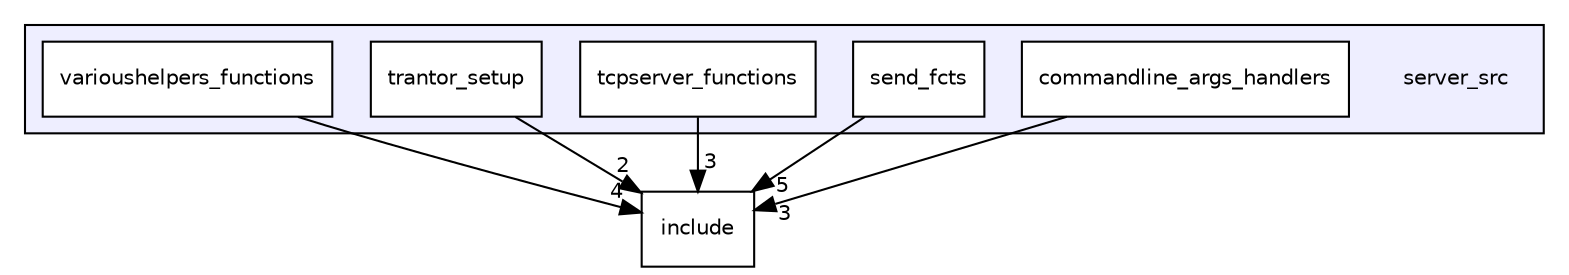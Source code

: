 digraph "server_src" {
  compound=true
  node [ fontsize="10", fontname="Helvetica"];
  edge [ labelfontsize="10", labelfontname="Helvetica"];
  subgraph clusterdir_20e5c1c74b8b955148e6b35ac4a0bc4d {
    graph [ bgcolor="#eeeeff", pencolor="black", label="" URL="dir_20e5c1c74b8b955148e6b35ac4a0bc4d.html"];
    dir_20e5c1c74b8b955148e6b35ac4a0bc4d [shape=plaintext label="server_src"];
    dir_3d959d0bb57880443f4cf67b581cc243 [shape=box label="commandline_args_handlers" color="black" fillcolor="white" style="filled" URL="dir_3d959d0bb57880443f4cf67b581cc243.html"];
    dir_4e3abfcac89594d67446db736382078f [shape=box label="send_fcts" color="black" fillcolor="white" style="filled" URL="dir_4e3abfcac89594d67446db736382078f.html"];
    dir_522f2a4e48db73b7014e3de22df42682 [shape=box label="tcpserver_functions" color="black" fillcolor="white" style="filled" URL="dir_522f2a4e48db73b7014e3de22df42682.html"];
    dir_95d77b63a3fff0d0ed97700eb80e82bf [shape=box label="trantor_setup" color="black" fillcolor="white" style="filled" URL="dir_95d77b63a3fff0d0ed97700eb80e82bf.html"];
    dir_9424ad9478bf5cade2047f993af0f1e8 [shape=box label="varioushelpers_functions" color="black" fillcolor="white" style="filled" URL="dir_9424ad9478bf5cade2047f993af0f1e8.html"];
  }
  dir_d44c64559bbebec7f509842c48db8b23 [shape=box label="include" URL="dir_d44c64559bbebec7f509842c48db8b23.html"];
  dir_95d77b63a3fff0d0ed97700eb80e82bf->dir_d44c64559bbebec7f509842c48db8b23 [headlabel="2", labeldistance=1.5 headhref="dir_000005_000000.html"];
  dir_4e3abfcac89594d67446db736382078f->dir_d44c64559bbebec7f509842c48db8b23 [headlabel="5", labeldistance=1.5 headhref="dir_000003_000000.html"];
  dir_9424ad9478bf5cade2047f993af0f1e8->dir_d44c64559bbebec7f509842c48db8b23 [headlabel="4", labeldistance=1.5 headhref="dir_000006_000000.html"];
  dir_3d959d0bb57880443f4cf67b581cc243->dir_d44c64559bbebec7f509842c48db8b23 [headlabel="3", labeldistance=1.5 headhref="dir_000002_000000.html"];
  dir_522f2a4e48db73b7014e3de22df42682->dir_d44c64559bbebec7f509842c48db8b23 [headlabel="3", labeldistance=1.5 headhref="dir_000004_000000.html"];
}

